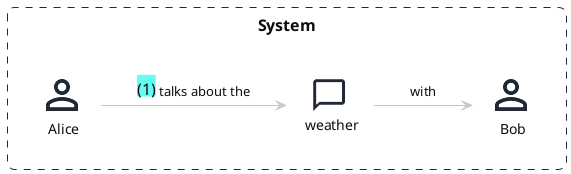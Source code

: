 @startuml
!include <DomainStory/domainStory>

Boundary(System) {
    Person(Alice)
    Conversation(weather)
    Person(Bob)
}
activity(1, Alice, talks about the, weather, with, Bob)
@enduml